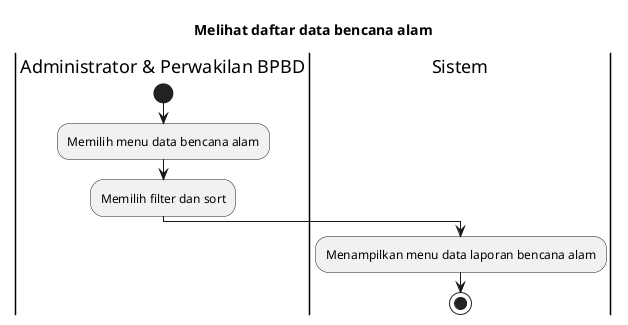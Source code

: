@startuml Melihat daftar data bencana alam
title Melihat daftar data bencana alam

|Administrator & Perwakilan BPBD|
start
:Memilih menu data bencana alam;
:Memilih filter dan sort;

|Sistem|
:Menampilkan menu data laporan bencana alam;

stop

@enduml